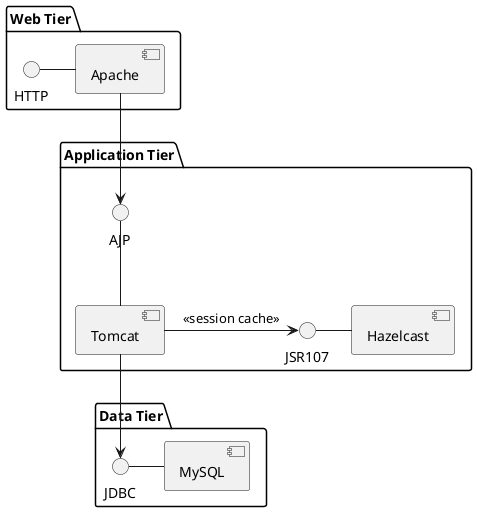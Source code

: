 @startuml

package "Web Tier" {
    HTTP - [Apache]
}

package "Application Tier" {
    AJP -down- [Tomcat]
    JSR107 - [Hazelcast]
}

package "Data Tier" {
    JDBC - [MySQL]
}

Tomcat -right-> JSR107 : <<session cache>>
Tomcat --> JDBC
[Apache] --> AJP

@enduml